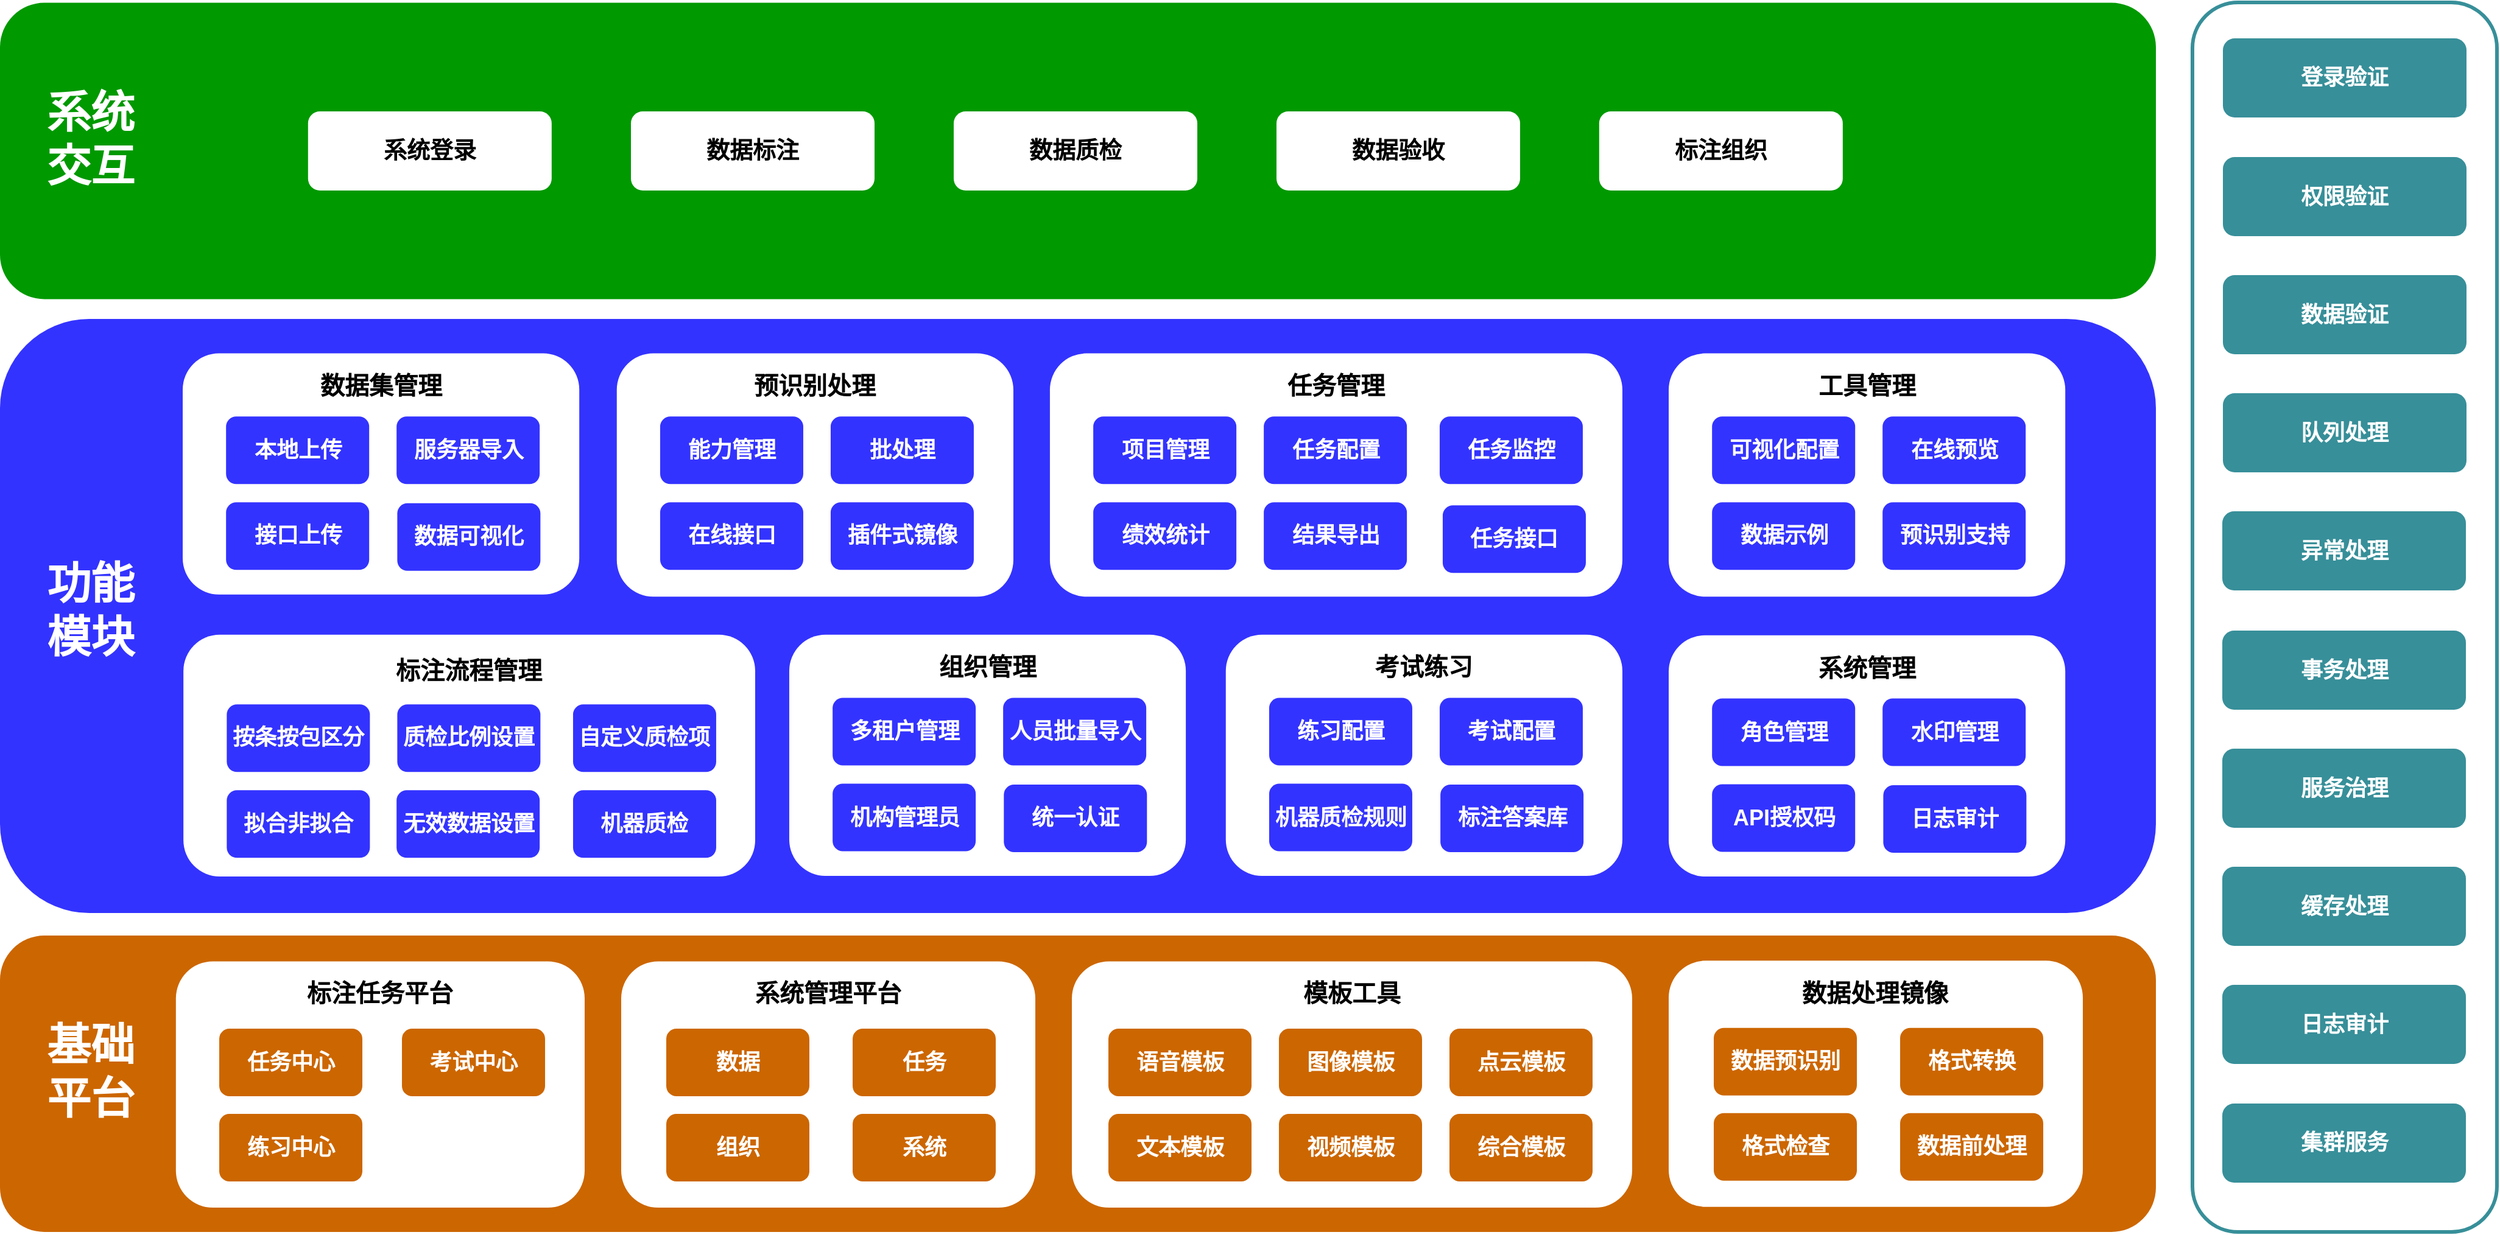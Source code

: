 <mxfile version="14.8.4" type="github">
  <diagram id="D_mxDGUdHC2zvLyJ-O9W" name="第 1 页">
    <mxGraphModel dx="2076" dy="1158" grid="1" gridSize="10" guides="1" tooltips="1" connect="1" arrows="1" fold="1" page="1" pageScale="1" pageWidth="827" pageHeight="1169" math="0" shadow="0">
      <root>
        <mxCell id="0" />
        <mxCell id="1" parent="0" />
        <mxCell id="pGjjTHvSry_VetWjGLrW-47" value="" style="rounded=1;whiteSpace=wrap;html=1;glass=0;fontSize=15;fontColor=#66FF66;strokeWidth=3;fillColor=none;strokeColor=#378F99;" vertex="1" parent="1">
          <mxGeometry x="1870" y="70" width="250" height="1010" as="geometry" />
        </mxCell>
        <mxCell id="pGjjTHvSry_VetWjGLrW-48" value="登录验证" style="rounded=1;whiteSpace=wrap;html=1;glass=0;fontSize=18;fontStyle=1;strokeColor=none;fontColor=#FFFFFF;fillColor=#378F99;" vertex="1" parent="1">
          <mxGeometry x="1895" y="99.5" width="200" height="65" as="geometry" />
        </mxCell>
        <mxCell id="pGjjTHvSry_VetWjGLrW-49" value="权限验证" style="rounded=1;whiteSpace=wrap;html=1;glass=0;fontSize=18;fontStyle=1;strokeColor=none;fontColor=#FFFFFF;fillColor=#378F99;" vertex="1" parent="1">
          <mxGeometry x="1895" y="197" width="200" height="65" as="geometry" />
        </mxCell>
        <mxCell id="pGjjTHvSry_VetWjGLrW-50" value="数据验证" style="rounded=1;whiteSpace=wrap;html=1;glass=0;fontSize=18;fontStyle=1;strokeColor=none;fontColor=#FFFFFF;fillColor=#378F99;" vertex="1" parent="1">
          <mxGeometry x="1895" y="294" width="200" height="65" as="geometry" />
        </mxCell>
        <mxCell id="pGjjTHvSry_VetWjGLrW-51" value="队列处理" style="rounded=1;whiteSpace=wrap;html=1;glass=0;fontSize=18;fontStyle=1;strokeColor=none;fontColor=#FFFFFF;fillColor=#378F99;" vertex="1" parent="1">
          <mxGeometry x="1895" y="391" width="200" height="65" as="geometry" />
        </mxCell>
        <mxCell id="pGjjTHvSry_VetWjGLrW-52" value="异常处理" style="rounded=1;whiteSpace=wrap;html=1;glass=0;fontSize=18;fontStyle=1;strokeColor=none;fontColor=#FFFFFF;fillColor=#378F99;" vertex="1" parent="1">
          <mxGeometry x="1894.5" y="488" width="200" height="65" as="geometry" />
        </mxCell>
        <mxCell id="pGjjTHvSry_VetWjGLrW-53" value="事务处理" style="rounded=1;whiteSpace=wrap;html=1;glass=0;fontSize=18;fontStyle=1;strokeColor=none;fontColor=#FFFFFF;fillColor=#378F99;" vertex="1" parent="1">
          <mxGeometry x="1894.5" y="586" width="200" height="65" as="geometry" />
        </mxCell>
        <mxCell id="pGjjTHvSry_VetWjGLrW-54" value="服务治理" style="rounded=1;whiteSpace=wrap;html=1;glass=0;fontSize=18;fontStyle=1;strokeColor=none;fontColor=#FFFFFF;fillColor=#378F99;" vertex="1" parent="1">
          <mxGeometry x="1894.5" y="683" width="200" height="65" as="geometry" />
        </mxCell>
        <mxCell id="pGjjTHvSry_VetWjGLrW-55" value="缓存处理" style="rounded=1;whiteSpace=wrap;html=1;glass=0;fontSize=18;fontStyle=1;strokeColor=none;fontColor=#FFFFFF;fillColor=#378F99;" vertex="1" parent="1">
          <mxGeometry x="1894.5" y="780" width="200" height="65" as="geometry" />
        </mxCell>
        <mxCell id="pGjjTHvSry_VetWjGLrW-56" value="日志审计" style="rounded=1;whiteSpace=wrap;html=1;glass=0;fontSize=18;fontStyle=1;strokeColor=none;fontColor=#FFFFFF;fillColor=#378F99;" vertex="1" parent="1">
          <mxGeometry x="1894.5" y="877" width="200" height="65" as="geometry" />
        </mxCell>
        <mxCell id="pGjjTHvSry_VetWjGLrW-57" value="集群服务" style="rounded=1;whiteSpace=wrap;html=1;glass=0;fontSize=18;fontStyle=1;strokeColor=none;fontColor=#FFFFFF;fillColor=#378F99;" vertex="1" parent="1">
          <mxGeometry x="1894.5" y="974.5" width="200" height="65" as="geometry" />
        </mxCell>
        <mxCell id="pGjjTHvSry_VetWjGLrW-60" value="" style="rounded=1;whiteSpace=wrap;html=1;shadow=0;glass=0;labelBackgroundColor=#FFFFFF;sketch=0;strokeWidth=3;fontSize=32;fontStyle=1;align=left;fillColor=#CC6600;strokeColor=none;" vertex="1" parent="1">
          <mxGeometry x="70" y="836.5" width="1770" height="243.5" as="geometry" />
        </mxCell>
        <mxCell id="pGjjTHvSry_VetWjGLrW-66" value="&lt;font style=&quot;font-size: 36px&quot;&gt;基础&lt;br&gt;平台&lt;/font&gt;" style="text;html=1;strokeColor=none;fillColor=none;align=center;verticalAlign=middle;whiteSpace=wrap;rounded=0;fontStyle=1;fontColor=#FFFFFF;" vertex="1" parent="1">
          <mxGeometry x="87.5" y="907.75" width="112.5" height="80" as="geometry" />
        </mxCell>
        <mxCell id="pGjjTHvSry_VetWjGLrW-43" value="" style="rounded=1;whiteSpace=wrap;fontSize=32;spacing=2;html=1;glass=0;strokeWidth=1;shadow=0;sketch=0;labelBackgroundColor=none;strokeColor=none;" vertex="1" parent="1">
          <mxGeometry x="214.41" y="857.75" width="335.59" height="202.25" as="geometry" />
        </mxCell>
        <mxCell id="pGjjTHvSry_VetWjGLrW-62" value="标注任务平台" style="text;html=1;strokeColor=none;fillColor=none;align=center;verticalAlign=middle;whiteSpace=wrap;rounded=0;fontSize=20;fontStyle=1;" vertex="1" parent="1">
          <mxGeometry x="312.39" y="872.75" width="139.63" height="20" as="geometry" />
        </mxCell>
        <mxCell id="pGjjTHvSry_VetWjGLrW-68" value="任务中心" style="rounded=1;whiteSpace=wrap;html=1;fontSize=18;strokeColor=none;fontStyle=1;fontColor=#FFFFFF;fillColor=#CC6600;" vertex="1" parent="1">
          <mxGeometry x="250" y="913" width="117.5" height="55.5" as="geometry" />
        </mxCell>
        <mxCell id="pGjjTHvSry_VetWjGLrW-69" value="练习中心" style="rounded=1;whiteSpace=wrap;html=1;fontSize=18;strokeColor=none;fontStyle=1;fontColor=#FFFFFF;fillColor=#CC6600;" vertex="1" parent="1">
          <mxGeometry x="250" y="983" width="117.5" height="55.5" as="geometry" />
        </mxCell>
        <mxCell id="pGjjTHvSry_VetWjGLrW-70" value="考试中心" style="rounded=1;whiteSpace=wrap;html=1;fontSize=18;strokeColor=none;fontStyle=1;fontColor=#FFFFFF;fillColor=#CC6600;" vertex="1" parent="1">
          <mxGeometry x="400.0" y="913" width="117.5" height="55.5" as="geometry" />
        </mxCell>
        <mxCell id="pGjjTHvSry_VetWjGLrW-73" value="" style="rounded=1;whiteSpace=wrap;fontSize=32;spacing=2;html=1;glass=0;strokeWidth=1;shadow=0;sketch=0;labelBackgroundColor=none;strokeColor=none;" vertex="1" parent="1">
          <mxGeometry x="580" y="857.75" width="340" height="202.25" as="geometry" />
        </mxCell>
        <mxCell id="pGjjTHvSry_VetWjGLrW-74" value="系统管理平台" style="text;html=1;strokeColor=none;fillColor=none;align=center;verticalAlign=middle;whiteSpace=wrap;rounded=0;fontSize=20;fontStyle=1;" vertex="1" parent="1">
          <mxGeometry x="679.53" y="872.75" width="139.63" height="20" as="geometry" />
        </mxCell>
        <mxCell id="pGjjTHvSry_VetWjGLrW-75" value="数据" style="rounded=1;whiteSpace=wrap;html=1;fontSize=18;strokeColor=none;fontStyle=1;fontColor=#FFFFFF;fillColor=#CC6600;" vertex="1" parent="1">
          <mxGeometry x="617" y="913" width="117.5" height="55.5" as="geometry" />
        </mxCell>
        <mxCell id="pGjjTHvSry_VetWjGLrW-76" value="任务" style="rounded=1;whiteSpace=wrap;html=1;fontSize=18;strokeColor=none;fontStyle=1;fontColor=#FFFFFF;fillColor=#CC6600;" vertex="1" parent="1">
          <mxGeometry x="770" y="913" width="117.5" height="55.5" as="geometry" />
        </mxCell>
        <mxCell id="pGjjTHvSry_VetWjGLrW-77" value="组织" style="rounded=1;whiteSpace=wrap;html=1;fontSize=18;strokeColor=none;fontStyle=1;fontColor=#FFFFFF;fillColor=#CC6600;" vertex="1" parent="1">
          <mxGeometry x="617" y="983" width="117.5" height="55.5" as="geometry" />
        </mxCell>
        <mxCell id="pGjjTHvSry_VetWjGLrW-78" value="系统" style="rounded=1;whiteSpace=wrap;html=1;fontSize=18;strokeColor=none;fontStyle=1;fontColor=#FFFFFF;fillColor=#CC6600;" vertex="1" parent="1">
          <mxGeometry x="770" y="983" width="117.5" height="55.5" as="geometry" />
        </mxCell>
        <mxCell id="pGjjTHvSry_VetWjGLrW-80" value="" style="rounded=1;whiteSpace=wrap;html=1;shadow=0;glass=0;labelBackgroundColor=#FFFFFF;sketch=0;strokeWidth=3;fontSize=32;fontStyle=1;align=left;strokeColor=none;fillColor=#3333FF;" vertex="1" parent="1">
          <mxGeometry x="70" y="330" width="1770" height="488" as="geometry" />
        </mxCell>
        <mxCell id="pGjjTHvSry_VetWjGLrW-81" value="&lt;span style=&quot;font-size: 36px&quot;&gt;功能&lt;br&gt;模块&lt;/span&gt;" style="text;html=1;strokeColor=none;fillColor=none;align=center;verticalAlign=middle;whiteSpace=wrap;rounded=0;fontStyle=1;fontColor=#FFFFFF;" vertex="1" parent="1">
          <mxGeometry x="87.5" y="529" width="112.5" height="80" as="geometry" />
        </mxCell>
        <mxCell id="pGjjTHvSry_VetWjGLrW-82" value="" style="rounded=1;whiteSpace=wrap;fontSize=32;spacing=2;html=1;glass=0;strokeWidth=1;shadow=0;sketch=0;labelBackgroundColor=none;strokeColor=none;" vertex="1" parent="1">
          <mxGeometry x="220.0" y="358.26" width="325.59" height="198.12" as="geometry" />
        </mxCell>
        <mxCell id="pGjjTHvSry_VetWjGLrW-83" value="数据集管理" style="text;html=1;strokeColor=none;fillColor=none;align=center;verticalAlign=middle;whiteSpace=wrap;rounded=0;fontSize=20;fontStyle=1;" vertex="1" parent="1">
          <mxGeometry x="312.98" y="374.13" width="139.63" height="20" as="geometry" />
        </mxCell>
        <mxCell id="pGjjTHvSry_VetWjGLrW-84" value="本地上传" style="rounded=1;whiteSpace=wrap;html=1;fontSize=18;strokeColor=none;fontStyle=1;fontColor=#FFFFFF;fillColor=#3333FF;" vertex="1" parent="1">
          <mxGeometry x="255.59" y="410.13" width="117.5" height="55.5" as="geometry" />
        </mxCell>
        <mxCell id="pGjjTHvSry_VetWjGLrW-85" value="服务器导入" style="rounded=1;whiteSpace=wrap;html=1;fontSize=18;strokeColor=none;fontStyle=1;fontColor=#FFFFFF;fillColor=#3333FF;" vertex="1" parent="1">
          <mxGeometry x="395.59" y="410.13" width="117.5" height="55.5" as="geometry" />
        </mxCell>
        <mxCell id="pGjjTHvSry_VetWjGLrW-86" value="接口上传" style="rounded=1;whiteSpace=wrap;html=1;fontSize=18;strokeColor=none;fontStyle=1;fontColor=#FFFFFF;fillColor=#3333FF;" vertex="1" parent="1">
          <mxGeometry x="255.59" y="480.63" width="117.5" height="55.5" as="geometry" />
        </mxCell>
        <mxCell id="pGjjTHvSry_VetWjGLrW-92" value="" style="rounded=1;whiteSpace=wrap;fontSize=32;spacing=2;html=1;glass=0;strokeWidth=1;shadow=0;sketch=0;labelBackgroundColor=none;strokeColor=none;" vertex="1" parent="1">
          <mxGeometry x="950" y="857.75" width="460" height="202.25" as="geometry" />
        </mxCell>
        <mxCell id="pGjjTHvSry_VetWjGLrW-93" value="模板工具" style="text;html=1;strokeColor=none;fillColor=none;align=center;verticalAlign=middle;whiteSpace=wrap;rounded=0;fontSize=20;fontStyle=1;" vertex="1" parent="1">
          <mxGeometry x="1110.19" y="872.75" width="139.63" height="20" as="geometry" />
        </mxCell>
        <mxCell id="pGjjTHvSry_VetWjGLrW-94" value="语音模板" style="rounded=1;whiteSpace=wrap;html=1;fontSize=18;strokeColor=none;fontStyle=1;fontColor=#FFFFFF;fillColor=#CC6600;" vertex="1" parent="1">
          <mxGeometry x="980" y="913" width="117.5" height="55.5" as="geometry" />
        </mxCell>
        <mxCell id="pGjjTHvSry_VetWjGLrW-95" value="图像模板" style="rounded=1;whiteSpace=wrap;html=1;fontSize=18;strokeColor=none;fontStyle=1;fontColor=#FFFFFF;fillColor=#CC6600;" vertex="1" parent="1">
          <mxGeometry x="1120" y="913" width="117.5" height="55.5" as="geometry" />
        </mxCell>
        <mxCell id="pGjjTHvSry_VetWjGLrW-96" value="文本模板" style="rounded=1;whiteSpace=wrap;html=1;fontSize=18;strokeColor=none;fontStyle=1;fontColor=#FFFFFF;fillColor=#CC6600;" vertex="1" parent="1">
          <mxGeometry x="980" y="983" width="117.5" height="55.5" as="geometry" />
        </mxCell>
        <mxCell id="pGjjTHvSry_VetWjGLrW-97" value="视频模板" style="rounded=1;whiteSpace=wrap;html=1;fontSize=18;strokeColor=none;fontStyle=1;fontColor=#FFFFFF;fillColor=#CC6600;" vertex="1" parent="1">
          <mxGeometry x="1120" y="983" width="117.5" height="55.5" as="geometry" />
        </mxCell>
        <mxCell id="pGjjTHvSry_VetWjGLrW-98" value="点云模板" style="rounded=1;whiteSpace=wrap;html=1;fontSize=18;strokeColor=none;fontStyle=1;fontColor=#FFFFFF;fillColor=#CC6600;" vertex="1" parent="1">
          <mxGeometry x="1260" y="913" width="117.5" height="55.5" as="geometry" />
        </mxCell>
        <mxCell id="pGjjTHvSry_VetWjGLrW-99" value="综合模板" style="rounded=1;whiteSpace=wrap;html=1;fontSize=18;strokeColor=none;fontStyle=1;fontColor=#FFFFFF;fillColor=#CC6600;" vertex="1" parent="1">
          <mxGeometry x="1260" y="983" width="117.5" height="55.5" as="geometry" />
        </mxCell>
        <mxCell id="pGjjTHvSry_VetWjGLrW-100" value="" style="rounded=1;whiteSpace=wrap;fontSize=32;spacing=2;html=1;glass=0;strokeWidth=1;shadow=0;sketch=0;labelBackgroundColor=none;strokeColor=none;" vertex="1" parent="1">
          <mxGeometry x="1440" y="857.13" width="340" height="202.25" as="geometry" />
        </mxCell>
        <mxCell id="pGjjTHvSry_VetWjGLrW-101" value="数据处理镜像" style="text;html=1;strokeColor=none;fillColor=none;align=center;verticalAlign=middle;whiteSpace=wrap;rounded=0;fontSize=20;fontStyle=1;" vertex="1" parent="1">
          <mxGeometry x="1515.42" y="872.75" width="189.16" height="20" as="geometry" />
        </mxCell>
        <mxCell id="pGjjTHvSry_VetWjGLrW-102" value="数据预识别" style="rounded=1;whiteSpace=wrap;html=1;fontSize=18;strokeColor=none;fontStyle=1;fontColor=#FFFFFF;fillColor=#CC6600;" vertex="1" parent="1">
          <mxGeometry x="1477" y="912.38" width="117.5" height="55.5" as="geometry" />
        </mxCell>
        <mxCell id="pGjjTHvSry_VetWjGLrW-103" value="格式转换" style="rounded=1;whiteSpace=wrap;html=1;fontSize=18;strokeColor=none;fontStyle=1;fontColor=#FFFFFF;fillColor=#CC6600;" vertex="1" parent="1">
          <mxGeometry x="1630" y="912.38" width="117.5" height="55.5" as="geometry" />
        </mxCell>
        <mxCell id="pGjjTHvSry_VetWjGLrW-104" value="格式检查" style="rounded=1;whiteSpace=wrap;html=1;fontSize=18;strokeColor=none;fontStyle=1;fontColor=#FFFFFF;fillColor=#CC6600;" vertex="1" parent="1">
          <mxGeometry x="1477" y="982.38" width="117.5" height="55.5" as="geometry" />
        </mxCell>
        <mxCell id="pGjjTHvSry_VetWjGLrW-105" value="数据前处理" style="rounded=1;whiteSpace=wrap;html=1;fontSize=18;strokeColor=none;fontStyle=1;fontColor=#FFFFFF;fillColor=#CC6600;" vertex="1" parent="1">
          <mxGeometry x="1630" y="982.38" width="117.5" height="55.5" as="geometry" />
        </mxCell>
        <mxCell id="pGjjTHvSry_VetWjGLrW-107" value="" style="rounded=1;whiteSpace=wrap;fontSize=32;spacing=2;html=1;glass=0;strokeWidth=1;shadow=0;sketch=0;labelBackgroundColor=none;strokeColor=none;" vertex="1" parent="1">
          <mxGeometry x="220.59" y="589.38" width="469.41" height="198.62" as="geometry" />
        </mxCell>
        <mxCell id="pGjjTHvSry_VetWjGLrW-108" value="标注流程管理" style="text;html=1;strokeColor=none;fillColor=none;align=center;verticalAlign=middle;whiteSpace=wrap;rounded=0;fontSize=20;fontStyle=1;" vertex="1" parent="1">
          <mxGeometry x="384.53" y="608" width="139.63" height="20" as="geometry" />
        </mxCell>
        <mxCell id="pGjjTHvSry_VetWjGLrW-109" value="按条按包区分" style="rounded=1;whiteSpace=wrap;html=1;fontSize=18;strokeColor=none;fontStyle=1;fontColor=#FFFFFF;fillColor=#3333FF;" vertex="1" parent="1">
          <mxGeometry x="256.18" y="646.63" width="117.5" height="55.5" as="geometry" />
        </mxCell>
        <mxCell id="pGjjTHvSry_VetWjGLrW-110" value="质检比例设置" style="rounded=1;whiteSpace=wrap;html=1;fontSize=18;strokeColor=none;fontStyle=1;fontColor=#FFFFFF;fillColor=#3333FF;" vertex="1" parent="1">
          <mxGeometry x="396.18" y="646.63" width="117.5" height="55.5" as="geometry" />
        </mxCell>
        <mxCell id="pGjjTHvSry_VetWjGLrW-111" value="拟合非拟合" style="rounded=1;whiteSpace=wrap;html=1;fontSize=18;strokeColor=none;fontStyle=1;fontColor=#FFFFFF;fillColor=#3333FF;" vertex="1" parent="1">
          <mxGeometry x="256.18" y="717.13" width="117.5" height="55.5" as="geometry" />
        </mxCell>
        <mxCell id="pGjjTHvSry_VetWjGLrW-112" value="" style="rounded=1;whiteSpace=wrap;fontSize=32;spacing=2;html=1;glass=0;strokeWidth=1;shadow=0;sketch=0;labelBackgroundColor=none;strokeColor=none;" vertex="1" parent="1">
          <mxGeometry x="576.39" y="358.26" width="325.59" height="199.88" as="geometry" />
        </mxCell>
        <mxCell id="pGjjTHvSry_VetWjGLrW-113" value="预识别处理" style="text;html=1;strokeColor=none;fillColor=none;align=center;verticalAlign=middle;whiteSpace=wrap;rounded=0;fontSize=20;fontStyle=1;" vertex="1" parent="1">
          <mxGeometry x="669.37" y="374.13" width="139.63" height="20" as="geometry" />
        </mxCell>
        <mxCell id="pGjjTHvSry_VetWjGLrW-114" value="能力管理" style="rounded=1;whiteSpace=wrap;html=1;fontSize=18;strokeColor=none;fontStyle=1;fontColor=#FFFFFF;fillColor=#3333FF;" vertex="1" parent="1">
          <mxGeometry x="611.98" y="410.13" width="117.5" height="55.5" as="geometry" />
        </mxCell>
        <mxCell id="pGjjTHvSry_VetWjGLrW-115" value="批处理" style="rounded=1;whiteSpace=wrap;html=1;fontSize=18;strokeColor=none;fontStyle=1;fontColor=#FFFFFF;fillColor=#3333FF;" vertex="1" parent="1">
          <mxGeometry x="751.98" y="410.13" width="117.5" height="55.5" as="geometry" />
        </mxCell>
        <mxCell id="pGjjTHvSry_VetWjGLrW-116" value="在线接口" style="rounded=1;whiteSpace=wrap;html=1;fontSize=18;strokeColor=none;fontStyle=1;fontColor=#FFFFFF;fillColor=#3333FF;" vertex="1" parent="1">
          <mxGeometry x="611.98" y="480.63" width="117.5" height="55.5" as="geometry" />
        </mxCell>
        <mxCell id="pGjjTHvSry_VetWjGLrW-117" value="插件式镜像" style="rounded=1;whiteSpace=wrap;html=1;fontSize=18;strokeColor=none;fontStyle=1;fontColor=#FFFFFF;fillColor=#3333FF;" vertex="1" parent="1">
          <mxGeometry x="751.98" y="480.63" width="117.5" height="55.5" as="geometry" />
        </mxCell>
        <mxCell id="pGjjTHvSry_VetWjGLrW-118" value="数据可视化" style="rounded=1;whiteSpace=wrap;html=1;fontSize=18;strokeColor=none;fontStyle=1;fontColor=#FFFFFF;fillColor=#3333FF;" vertex="1" parent="1">
          <mxGeometry x="396.18" y="481.38" width="117.5" height="55.5" as="geometry" />
        </mxCell>
        <mxCell id="pGjjTHvSry_VetWjGLrW-119" value="" style="rounded=1;whiteSpace=wrap;fontSize=32;spacing=2;html=1;glass=0;strokeWidth=1;shadow=0;sketch=0;labelBackgroundColor=none;strokeColor=none;" vertex="1" parent="1">
          <mxGeometry x="931.98" y="358.26" width="470" height="199.88" as="geometry" />
        </mxCell>
        <mxCell id="pGjjTHvSry_VetWjGLrW-120" value="任务管理" style="text;html=1;strokeColor=none;fillColor=none;align=center;verticalAlign=middle;whiteSpace=wrap;rounded=0;fontSize=20;fontStyle=1;" vertex="1" parent="1">
          <mxGeometry x="1097.17" y="374.13" width="139.63" height="20" as="geometry" />
        </mxCell>
        <mxCell id="pGjjTHvSry_VetWjGLrW-121" value="项目管理" style="rounded=1;whiteSpace=wrap;html=1;fontSize=18;strokeColor=none;fontStyle=1;fontColor=#FFFFFF;fillColor=#3333FF;" vertex="1" parent="1">
          <mxGeometry x="967.57" y="410.13" width="117.5" height="55.5" as="geometry" />
        </mxCell>
        <mxCell id="pGjjTHvSry_VetWjGLrW-122" value="任务配置" style="rounded=1;whiteSpace=wrap;html=1;fontSize=18;strokeColor=none;fontStyle=1;fontColor=#FFFFFF;fillColor=#3333FF;" vertex="1" parent="1">
          <mxGeometry x="1107.57" y="410.13" width="117.5" height="55.5" as="geometry" />
        </mxCell>
        <mxCell id="pGjjTHvSry_VetWjGLrW-123" value="绩效统计" style="rounded=1;whiteSpace=wrap;html=1;fontSize=18;strokeColor=none;fontStyle=1;fontColor=#FFFFFF;fillColor=#3333FF;" vertex="1" parent="1">
          <mxGeometry x="967.57" y="480.63" width="117.5" height="55.5" as="geometry" />
        </mxCell>
        <mxCell id="pGjjTHvSry_VetWjGLrW-124" value="结果导出" style="rounded=1;whiteSpace=wrap;html=1;fontSize=18;strokeColor=none;fontStyle=1;fontColor=#FFFFFF;fillColor=#3333FF;" vertex="1" parent="1">
          <mxGeometry x="1107.57" y="480.63" width="117.5" height="55.5" as="geometry" />
        </mxCell>
        <mxCell id="pGjjTHvSry_VetWjGLrW-125" value="任务监控" style="rounded=1;whiteSpace=wrap;html=1;fontSize=18;strokeColor=none;fontStyle=1;fontColor=#FFFFFF;fillColor=#3333FF;" vertex="1" parent="1">
          <mxGeometry x="1251.98" y="410.13" width="117.5" height="55.5" as="geometry" />
        </mxCell>
        <mxCell id="pGjjTHvSry_VetWjGLrW-126" value="任务接口" style="rounded=1;whiteSpace=wrap;html=1;fontSize=18;strokeColor=none;fontStyle=1;fontColor=#FFFFFF;fillColor=#3333FF;" vertex="1" parent="1">
          <mxGeometry x="1254.48" y="483.14" width="117.5" height="55.5" as="geometry" />
        </mxCell>
        <mxCell id="pGjjTHvSry_VetWjGLrW-127" value="" style="rounded=1;whiteSpace=wrap;fontSize=32;spacing=2;html=1;glass=0;strokeWidth=1;shadow=0;sketch=0;labelBackgroundColor=none;strokeColor=none;" vertex="1" parent="1">
          <mxGeometry x="1440" y="358.26" width="325.59" height="199.88" as="geometry" />
        </mxCell>
        <mxCell id="pGjjTHvSry_VetWjGLrW-128" value="工具管理" style="text;html=1;strokeColor=none;fillColor=none;align=center;verticalAlign=middle;whiteSpace=wrap;rounded=0;fontSize=20;fontStyle=1;" vertex="1" parent="1">
          <mxGeometry x="1532.98" y="374.13" width="139.63" height="20" as="geometry" />
        </mxCell>
        <mxCell id="pGjjTHvSry_VetWjGLrW-129" value="可视化配置" style="rounded=1;whiteSpace=wrap;html=1;fontSize=18;strokeColor=none;fontStyle=1;fontColor=#FFFFFF;fillColor=#3333FF;" vertex="1" parent="1">
          <mxGeometry x="1475.59" y="410.13" width="117.5" height="55.5" as="geometry" />
        </mxCell>
        <mxCell id="pGjjTHvSry_VetWjGLrW-130" value="在线预览" style="rounded=1;whiteSpace=wrap;html=1;fontSize=18;strokeColor=none;fontStyle=1;fontColor=#FFFFFF;fillColor=#3333FF;" vertex="1" parent="1">
          <mxGeometry x="1615.59" y="410.13" width="117.5" height="55.5" as="geometry" />
        </mxCell>
        <mxCell id="pGjjTHvSry_VetWjGLrW-131" value="数据示例" style="rounded=1;whiteSpace=wrap;html=1;fontSize=18;strokeColor=none;fontStyle=1;fontColor=#FFFFFF;fillColor=#3333FF;" vertex="1" parent="1">
          <mxGeometry x="1475.59" y="480.63" width="117.5" height="55.5" as="geometry" />
        </mxCell>
        <mxCell id="pGjjTHvSry_VetWjGLrW-132" value="预识别支持" style="rounded=1;whiteSpace=wrap;html=1;fontSize=18;strokeColor=none;fontStyle=1;fontColor=#FFFFFF;fillColor=#3333FF;" vertex="1" parent="1">
          <mxGeometry x="1615.59" y="480.63" width="117.5" height="55.5" as="geometry" />
        </mxCell>
        <mxCell id="pGjjTHvSry_VetWjGLrW-133" value="无效数据设置" style="rounded=1;whiteSpace=wrap;html=1;fontSize=18;strokeColor=none;fontStyle=1;fontColor=#FFFFFF;fillColor=#3333FF;" vertex="1" parent="1">
          <mxGeometry x="395.59" y="717.13" width="117.5" height="55.5" as="geometry" />
        </mxCell>
        <mxCell id="pGjjTHvSry_VetWjGLrW-134" value="自定义质检项" style="rounded=1;whiteSpace=wrap;html=1;fontSize=18;strokeColor=none;fontStyle=1;fontColor=#FFFFFF;fillColor=#3333FF;" vertex="1" parent="1">
          <mxGeometry x="540.48" y="646.63" width="117.5" height="55.5" as="geometry" />
        </mxCell>
        <mxCell id="pGjjTHvSry_VetWjGLrW-135" value="机器质检" style="rounded=1;whiteSpace=wrap;html=1;fontSize=18;strokeColor=none;fontStyle=1;fontColor=#FFFFFF;fillColor=#3333FF;" vertex="1" parent="1">
          <mxGeometry x="540.48" y="717.13" width="117.5" height="55.5" as="geometry" />
        </mxCell>
        <mxCell id="pGjjTHvSry_VetWjGLrW-136" value="" style="rounded=1;whiteSpace=wrap;fontSize=32;spacing=2;html=1;glass=0;strokeWidth=1;shadow=0;sketch=0;labelBackgroundColor=none;strokeColor=none;" vertex="1" parent="1">
          <mxGeometry x="717.98" y="589.38" width="325.59" height="198.12" as="geometry" />
        </mxCell>
        <mxCell id="pGjjTHvSry_VetWjGLrW-137" value="组织管理" style="text;html=1;strokeColor=none;fillColor=none;align=center;verticalAlign=middle;whiteSpace=wrap;rounded=0;fontSize=20;fontStyle=1;" vertex="1" parent="1">
          <mxGeometry x="810.96" y="605.25" width="139.63" height="20" as="geometry" />
        </mxCell>
        <mxCell id="pGjjTHvSry_VetWjGLrW-138" value="多租户管理" style="rounded=1;whiteSpace=wrap;html=1;fontSize=18;strokeColor=none;fontStyle=1;fontColor=#FFFFFF;fillColor=#3333FF;" vertex="1" parent="1">
          <mxGeometry x="753.57" y="641.25" width="117.5" height="55.5" as="geometry" />
        </mxCell>
        <mxCell id="pGjjTHvSry_VetWjGLrW-139" value="人员批量导入" style="rounded=1;whiteSpace=wrap;html=1;fontSize=18;strokeColor=none;fontStyle=1;fontColor=#FFFFFF;fillColor=#3333FF;" vertex="1" parent="1">
          <mxGeometry x="893.57" y="641.25" width="117.5" height="55.5" as="geometry" />
        </mxCell>
        <mxCell id="pGjjTHvSry_VetWjGLrW-140" value="机构管理员" style="rounded=1;whiteSpace=wrap;html=1;fontSize=18;strokeColor=none;fontStyle=1;fontColor=#FFFFFF;fillColor=#3333FF;" vertex="1" parent="1">
          <mxGeometry x="753.57" y="711.75" width="117.5" height="55.5" as="geometry" />
        </mxCell>
        <mxCell id="pGjjTHvSry_VetWjGLrW-141" value="统一认证" style="rounded=1;whiteSpace=wrap;html=1;fontSize=18;strokeColor=none;fontStyle=1;fontColor=#FFFFFF;fillColor=#3333FF;" vertex="1" parent="1">
          <mxGeometry x="894.16" y="712.5" width="117.5" height="55.5" as="geometry" />
        </mxCell>
        <mxCell id="pGjjTHvSry_VetWjGLrW-142" value="" style="rounded=1;whiteSpace=wrap;fontSize=32;spacing=2;html=1;glass=0;strokeWidth=1;shadow=0;sketch=0;labelBackgroundColor=none;strokeColor=none;" vertex="1" parent="1">
          <mxGeometry x="1076.39" y="589.38" width="325.59" height="198.12" as="geometry" />
        </mxCell>
        <mxCell id="pGjjTHvSry_VetWjGLrW-143" value="考试练习" style="text;html=1;strokeColor=none;fillColor=none;align=center;verticalAlign=middle;whiteSpace=wrap;rounded=0;fontSize=20;fontStyle=1;" vertex="1" parent="1">
          <mxGeometry x="1169.37" y="605.25" width="139.63" height="20" as="geometry" />
        </mxCell>
        <mxCell id="pGjjTHvSry_VetWjGLrW-144" value="练习配置" style="rounded=1;whiteSpace=wrap;html=1;fontSize=18;strokeColor=none;fontStyle=1;fontColor=#FFFFFF;fillColor=#3333FF;" vertex="1" parent="1">
          <mxGeometry x="1111.98" y="641.25" width="117.5" height="55.5" as="geometry" />
        </mxCell>
        <mxCell id="pGjjTHvSry_VetWjGLrW-145" value="考试配置" style="rounded=1;whiteSpace=wrap;html=1;fontSize=18;strokeColor=none;fontStyle=1;fontColor=#FFFFFF;fillColor=#3333FF;" vertex="1" parent="1">
          <mxGeometry x="1251.98" y="641.25" width="117.5" height="55.5" as="geometry" />
        </mxCell>
        <mxCell id="pGjjTHvSry_VetWjGLrW-146" value="机器质检规则" style="rounded=1;whiteSpace=wrap;html=1;fontSize=18;strokeColor=none;fontStyle=1;fontColor=#FFFFFF;fillColor=#3333FF;" vertex="1" parent="1">
          <mxGeometry x="1111.98" y="711.75" width="117.5" height="55.5" as="geometry" />
        </mxCell>
        <mxCell id="pGjjTHvSry_VetWjGLrW-147" value="标注答案库" style="rounded=1;whiteSpace=wrap;html=1;fontSize=18;strokeColor=none;fontStyle=1;fontColor=#FFFFFF;fillColor=#3333FF;" vertex="1" parent="1">
          <mxGeometry x="1252.57" y="712.5" width="117.5" height="55.5" as="geometry" />
        </mxCell>
        <mxCell id="pGjjTHvSry_VetWjGLrW-148" value="" style="rounded=1;whiteSpace=wrap;fontSize=32;spacing=2;html=1;glass=0;strokeWidth=1;shadow=0;sketch=0;labelBackgroundColor=none;strokeColor=none;" vertex="1" parent="1">
          <mxGeometry x="1440" y="589.88" width="325.59" height="198.12" as="geometry" />
        </mxCell>
        <mxCell id="pGjjTHvSry_VetWjGLrW-149" value="系统管理" style="text;html=1;strokeColor=none;fillColor=none;align=center;verticalAlign=middle;whiteSpace=wrap;rounded=0;fontSize=20;fontStyle=1;" vertex="1" parent="1">
          <mxGeometry x="1532.98" y="605.75" width="139.63" height="20" as="geometry" />
        </mxCell>
        <mxCell id="pGjjTHvSry_VetWjGLrW-150" value="角色管理" style="rounded=1;whiteSpace=wrap;html=1;fontSize=18;strokeColor=none;fontStyle=1;fontColor=#FFFFFF;fillColor=#3333FF;" vertex="1" parent="1">
          <mxGeometry x="1475.59" y="641.75" width="117.5" height="55.5" as="geometry" />
        </mxCell>
        <mxCell id="pGjjTHvSry_VetWjGLrW-151" value="水印管理" style="rounded=1;whiteSpace=wrap;html=1;fontSize=18;strokeColor=none;fontStyle=1;fontColor=#FFFFFF;fillColor=#3333FF;" vertex="1" parent="1">
          <mxGeometry x="1615.59" y="641.75" width="117.5" height="55.5" as="geometry" />
        </mxCell>
        <mxCell id="pGjjTHvSry_VetWjGLrW-152" value="API授权码" style="rounded=1;whiteSpace=wrap;html=1;fontSize=18;strokeColor=none;fontStyle=1;fontColor=#FFFFFF;fillColor=#3333FF;" vertex="1" parent="1">
          <mxGeometry x="1475.59" y="712.25" width="117.5" height="55.5" as="geometry" />
        </mxCell>
        <mxCell id="pGjjTHvSry_VetWjGLrW-153" value="日志审计" style="rounded=1;whiteSpace=wrap;html=1;fontSize=18;strokeColor=none;fontStyle=1;fontColor=#FFFFFF;fillColor=#3333FF;" vertex="1" parent="1">
          <mxGeometry x="1616.18" y="713" width="117.5" height="55.5" as="geometry" />
        </mxCell>
        <mxCell id="pGjjTHvSry_VetWjGLrW-154" value="" style="rounded=1;whiteSpace=wrap;html=1;shadow=0;glass=0;labelBackgroundColor=#FFFFFF;sketch=0;strokeWidth=3;fontSize=32;fontStyle=1;align=left;strokeColor=none;fillColor=#009900;" vertex="1" parent="1">
          <mxGeometry x="70" y="70.25" width="1770" height="243.5" as="geometry" />
        </mxCell>
        <mxCell id="pGjjTHvSry_VetWjGLrW-155" value="&lt;span style=&quot;font-size: 36px&quot;&gt;系统&lt;br&gt;交互&lt;/span&gt;" style="text;html=1;strokeColor=none;fillColor=none;align=center;verticalAlign=middle;whiteSpace=wrap;rounded=0;fontStyle=1;fontColor=#FFFFFF;" vertex="1" parent="1">
          <mxGeometry x="87.5" y="141.5" width="112.5" height="80" as="geometry" />
        </mxCell>
        <mxCell id="pGjjTHvSry_VetWjGLrW-156" value="&lt;font color=&quot;#000000&quot; style=&quot;font-size: 19px&quot;&gt;系统登录&lt;/font&gt;" style="rounded=1;whiteSpace=wrap;html=1;glass=0;fontSize=19;fontStyle=1;strokeColor=none;fontColor=#FFFFFF;" vertex="1" parent="1">
          <mxGeometry x="322.91" y="159.5" width="200" height="65" as="geometry" />
        </mxCell>
        <mxCell id="pGjjTHvSry_VetWjGLrW-157" value="&lt;font color=&quot;#000000&quot; style=&quot;font-size: 19px&quot;&gt;数据标注&lt;/font&gt;" style="rounded=1;whiteSpace=wrap;html=1;glass=0;fontSize=19;fontStyle=1;strokeColor=none;fontColor=#FFFFFF;" vertex="1" parent="1">
          <mxGeometry x="588" y="159.5" width="200" height="65" as="geometry" />
        </mxCell>
        <mxCell id="pGjjTHvSry_VetWjGLrW-158" value="&lt;font color=&quot;#000000&quot; style=&quot;font-size: 19px&quot;&gt;数据质检&lt;/font&gt;" style="rounded=1;whiteSpace=wrap;html=1;glass=0;fontSize=19;fontStyle=1;strokeColor=none;fontColor=#FFFFFF;" vertex="1" parent="1">
          <mxGeometry x="853" y="159.5" width="200" height="65" as="geometry" />
        </mxCell>
        <mxCell id="pGjjTHvSry_VetWjGLrW-159" value="&lt;font color=&quot;#000000&quot; style=&quot;font-size: 19px&quot;&gt;数据验收&lt;/font&gt;" style="rounded=1;whiteSpace=wrap;html=1;glass=0;fontSize=19;fontStyle=1;strokeColor=none;fontColor=#FFFFFF;" vertex="1" parent="1">
          <mxGeometry x="1118" y="159.5" width="200" height="65" as="geometry" />
        </mxCell>
        <mxCell id="pGjjTHvSry_VetWjGLrW-160" value="&lt;font color=&quot;#000000&quot; style=&quot;font-size: 19px&quot;&gt;标注组织&lt;/font&gt;" style="rounded=1;whiteSpace=wrap;html=1;glass=0;fontSize=19;fontStyle=1;strokeColor=none;fontColor=#FFFFFF;" vertex="1" parent="1">
          <mxGeometry x="1382.91" y="159.5" width="200" height="65" as="geometry" />
        </mxCell>
      </root>
    </mxGraphModel>
  </diagram>
</mxfile>
